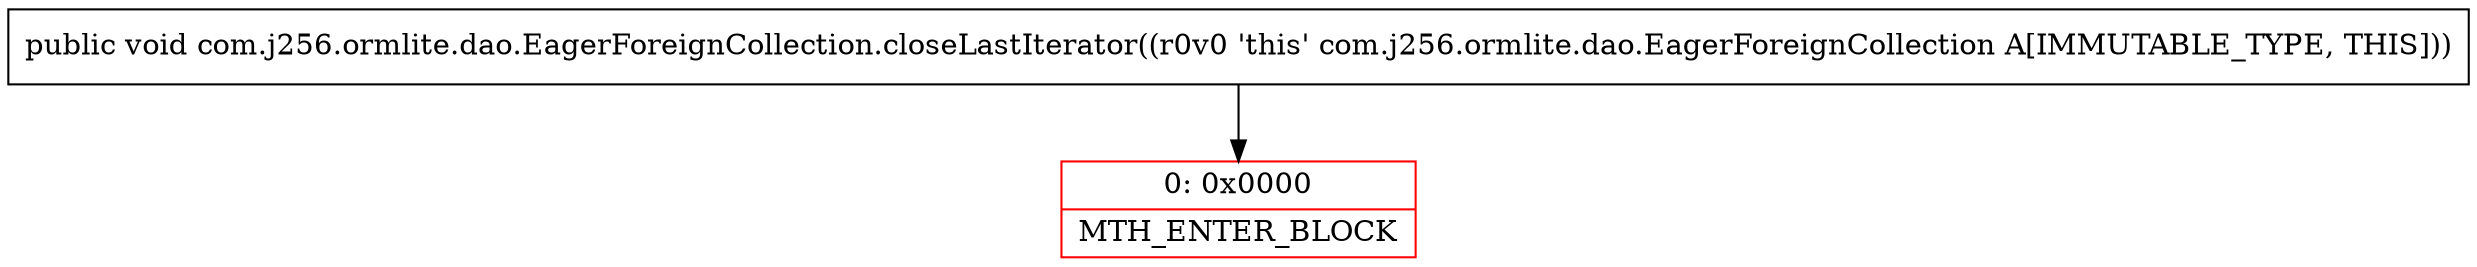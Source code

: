 digraph "CFG forcom.j256.ormlite.dao.EagerForeignCollection.closeLastIterator()V" {
subgraph cluster_Region_84361756 {
label = "R(0)";
node [shape=record,color=blue];
}
Node_0 [shape=record,color=red,label="{0\:\ 0x0000|MTH_ENTER_BLOCK\l}"];
MethodNode[shape=record,label="{public void com.j256.ormlite.dao.EagerForeignCollection.closeLastIterator((r0v0 'this' com.j256.ormlite.dao.EagerForeignCollection A[IMMUTABLE_TYPE, THIS])) }"];
MethodNode -> Node_0;
}

